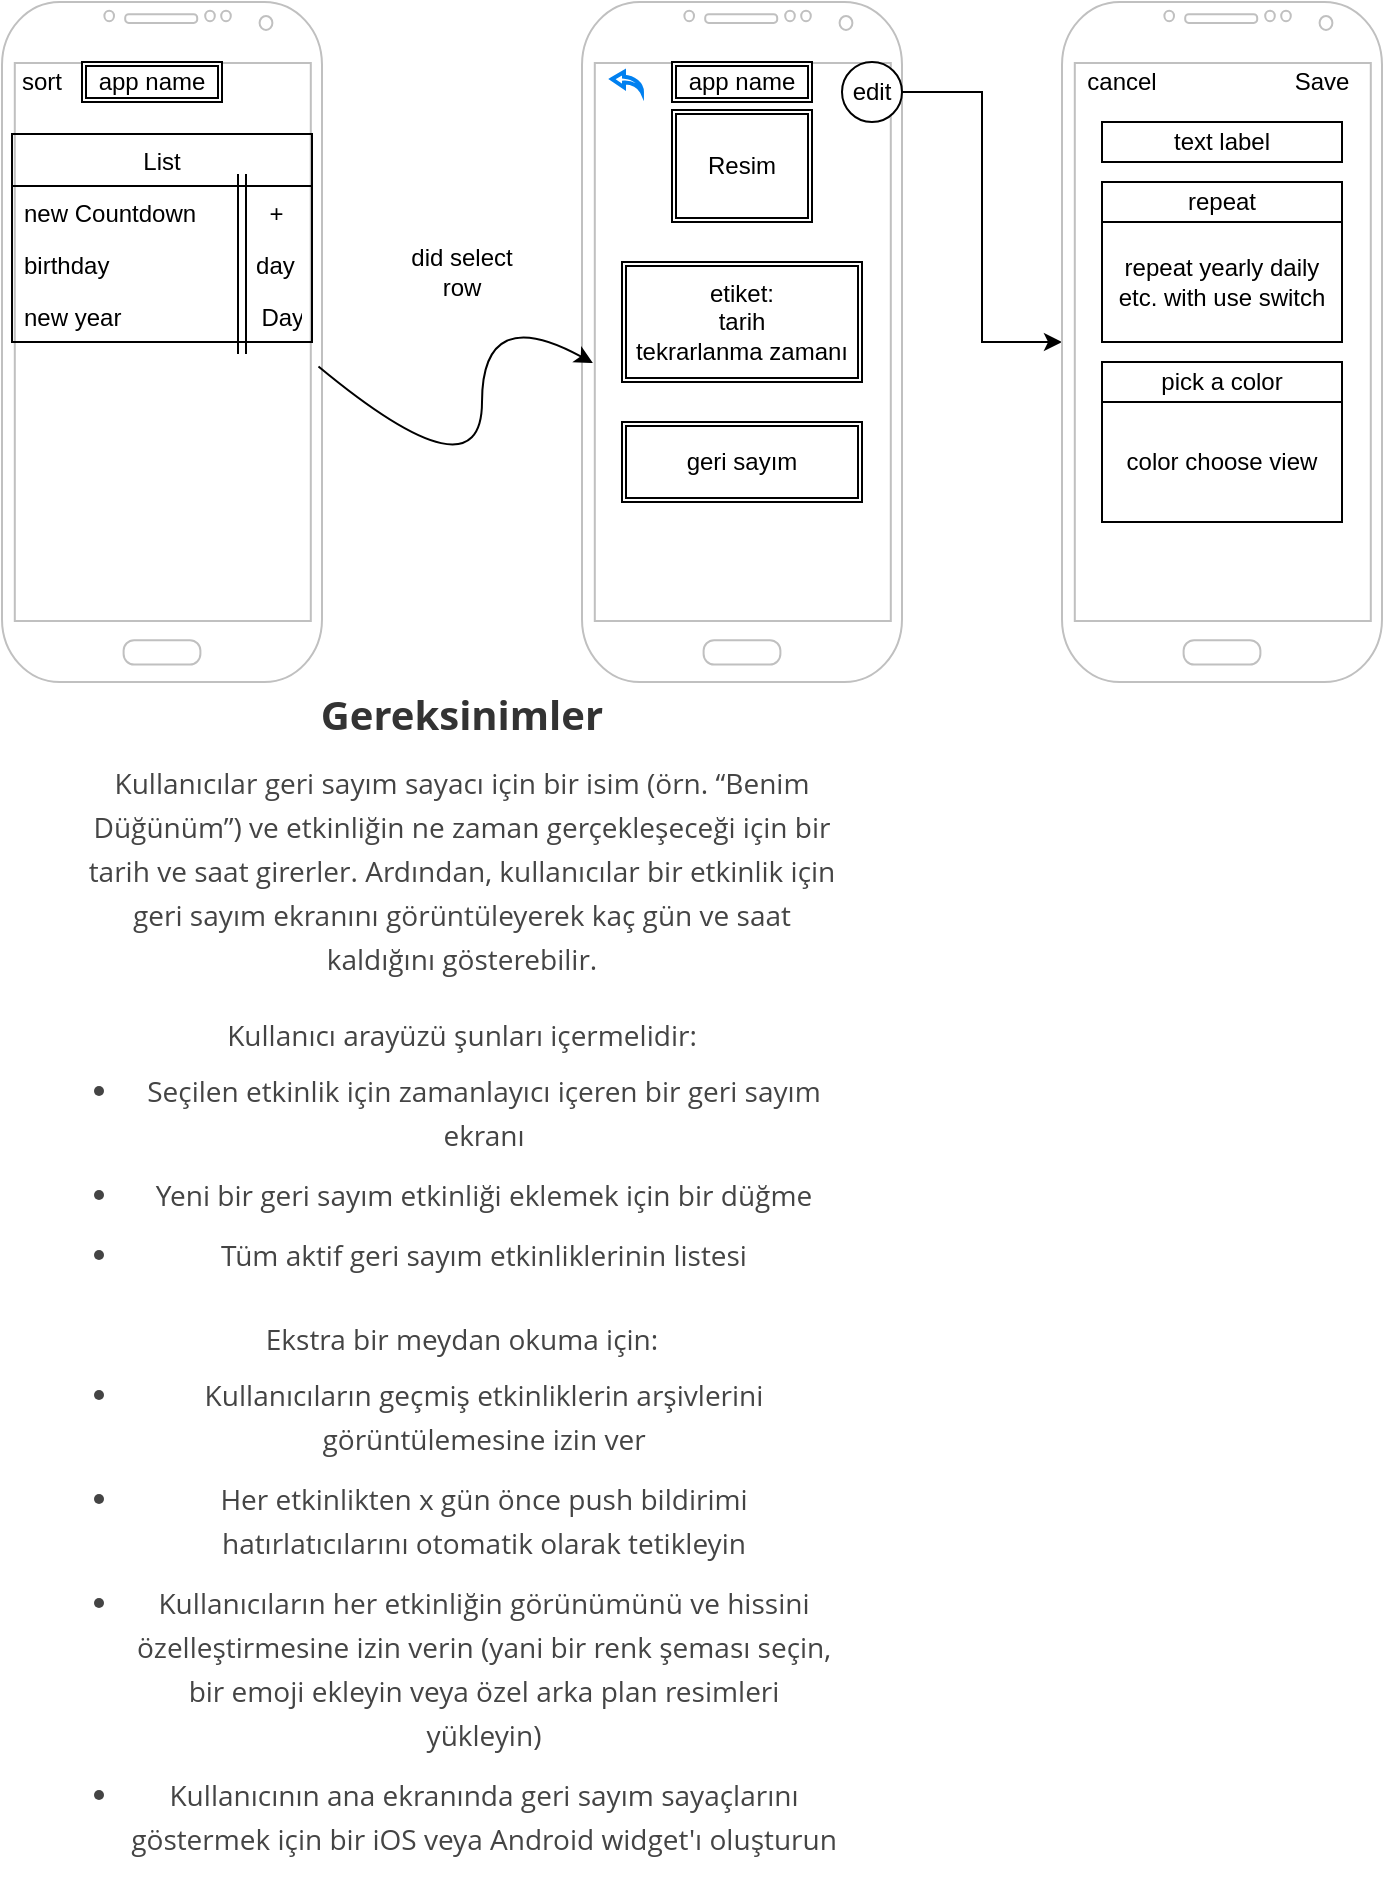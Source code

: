 <mxfile version="16.5.1" type="device"><diagram id="gbLhRAYiuZqZdFsz0ci5" name="Sayfa -1"><mxGraphModel dx="860" dy="659" grid="1" gridSize="10" guides="1" tooltips="1" connect="1" arrows="1" fold="1" page="1" pageScale="1" pageWidth="827" pageHeight="1169" math="0" shadow="0"><root><mxCell id="0"/><mxCell id="1" parent="0"/><mxCell id="w6BdCZehbtVmKqhdzVfV-4" value="" style="verticalLabelPosition=bottom;verticalAlign=top;html=1;shadow=0;dashed=0;strokeWidth=1;shape=mxgraph.android.phone2;strokeColor=#c0c0c0;" vertex="1" parent="1"><mxGeometry x="60" y="180" width="160" height="340" as="geometry"/></mxCell><mxCell id="w6BdCZehbtVmKqhdzVfV-5" value="" style="verticalLabelPosition=bottom;verticalAlign=top;html=1;shadow=0;dashed=0;strokeWidth=1;shape=mxgraph.android.phone2;strokeColor=#c0c0c0;" vertex="1" parent="1"><mxGeometry x="350" y="180" width="160" height="340" as="geometry"/></mxCell><mxCell id="w6BdCZehbtVmKqhdzVfV-6" value="" style="curved=1;endArrow=classic;html=1;rounded=0;exitX=0.989;exitY=0.536;exitDx=0;exitDy=0;exitPerimeter=0;entryX=0.034;entryY=0.531;entryDx=0;entryDy=0;entryPerimeter=0;" edge="1" parent="1" source="w6BdCZehbtVmKqhdzVfV-4" target="w6BdCZehbtVmKqhdzVfV-5"><mxGeometry width="50" height="50" relative="1" as="geometry"><mxPoint x="340" y="420" as="sourcePoint"/><mxPoint x="390" y="370" as="targetPoint"/><Array as="points"><mxPoint x="300" y="430"/><mxPoint x="300" y="330"/></Array></mxGeometry></mxCell><mxCell id="w6BdCZehbtVmKqhdzVfV-7" value="List" style="swimlane;fontStyle=0;childLayout=stackLayout;horizontal=1;startSize=26;fillColor=none;horizontalStack=0;resizeParent=1;resizeParentMax=0;resizeLast=0;collapsible=1;marginBottom=0;" vertex="1" parent="1"><mxGeometry x="65" y="246" width="150" height="104" as="geometry"/></mxCell><mxCell id="w6BdCZehbtVmKqhdzVfV-8" value="new Countdown           +" style="text;strokeColor=none;fillColor=none;align=left;verticalAlign=top;spacingLeft=4;spacingRight=4;overflow=hidden;rotatable=0;points=[[0,0.5],[1,0.5]];portConstraint=eastwest;" vertex="1" parent="w6BdCZehbtVmKqhdzVfV-7"><mxGeometry y="26" width="150" height="26" as="geometry"/></mxCell><mxCell id="w6BdCZehbtVmKqhdzVfV-35" value="" style="shape=link;html=1;rounded=0;" edge="1" parent="w6BdCZehbtVmKqhdzVfV-7"><mxGeometry width="100" relative="1" as="geometry"><mxPoint x="115" y="20" as="sourcePoint"/><mxPoint x="115" y="110" as="targetPoint"/><Array as="points"><mxPoint x="115" y="70"/></Array></mxGeometry></mxCell><mxCell id="w6BdCZehbtVmKqhdzVfV-9" value="birthday                      day" style="text;strokeColor=none;fillColor=none;align=left;verticalAlign=top;spacingLeft=4;spacingRight=4;overflow=hidden;rotatable=0;points=[[0,0.5],[1,0.5]];portConstraint=eastwest;" vertex="1" parent="w6BdCZehbtVmKqhdzVfV-7"><mxGeometry y="52" width="150" height="26" as="geometry"/></mxCell><mxCell id="w6BdCZehbtVmKqhdzVfV-10" value="new year                     Day" style="text;strokeColor=none;fillColor=none;align=left;verticalAlign=top;spacingLeft=4;spacingRight=4;overflow=hidden;rotatable=0;points=[[0,0.5],[1,0.5]];portConstraint=eastwest;" vertex="1" parent="w6BdCZehbtVmKqhdzVfV-7"><mxGeometry y="78" width="150" height="26" as="geometry"/></mxCell><mxCell id="w6BdCZehbtVmKqhdzVfV-14" value="Resim&lt;br&gt;" style="shape=ext;double=1;rounded=0;whiteSpace=wrap;html=1;" vertex="1" parent="1"><mxGeometry x="395" y="234" width="70" height="56" as="geometry"/></mxCell><mxCell id="w6BdCZehbtVmKqhdzVfV-15" value="etiket:&lt;br&gt;tarih&lt;br&gt;tekrarlanma zamanı&lt;br&gt;" style="shape=ext;double=1;rounded=0;whiteSpace=wrap;html=1;" vertex="1" parent="1"><mxGeometry x="370" y="310" width="120" height="60" as="geometry"/></mxCell><mxCell id="w6BdCZehbtVmKqhdzVfV-16" value="geri sayım&lt;br&gt;" style="shape=ext;double=1;rounded=0;whiteSpace=wrap;html=1;" vertex="1" parent="1"><mxGeometry x="370" y="390" width="120" height="40" as="geometry"/></mxCell><mxCell id="w6BdCZehbtVmKqhdzVfV-17" value="did select row&lt;br&gt;" style="text;html=1;strokeColor=none;fillColor=none;align=center;verticalAlign=middle;whiteSpace=wrap;rounded=0;" vertex="1" parent="1"><mxGeometry x="260" y="300" width="60" height="30" as="geometry"/></mxCell><mxCell id="w6BdCZehbtVmKqhdzVfV-23" style="edgeStyle=orthogonalEdgeStyle;rounded=0;orthogonalLoop=1;jettySize=auto;html=1;" edge="1" parent="1" source="w6BdCZehbtVmKqhdzVfV-18" target="w6BdCZehbtVmKqhdzVfV-22"><mxGeometry relative="1" as="geometry"/></mxCell><mxCell id="w6BdCZehbtVmKqhdzVfV-18" value="edit&lt;br&gt;" style="ellipse;whiteSpace=wrap;html=1;aspect=fixed;" vertex="1" parent="1"><mxGeometry x="480" y="210" width="30" height="30" as="geometry"/></mxCell><mxCell id="w6BdCZehbtVmKqhdzVfV-20" value="app name" style="shape=ext;double=1;rounded=0;whiteSpace=wrap;html=1;" vertex="1" parent="1"><mxGeometry x="395" y="210" width="70" height="20" as="geometry"/></mxCell><mxCell id="w6BdCZehbtVmKqhdzVfV-21" value="" style="html=1;verticalLabelPosition=bottom;align=center;labelBackgroundColor=#ffffff;verticalAlign=top;strokeWidth=2;strokeColor=#0080F0;shadow=0;dashed=0;shape=mxgraph.ios7.icons.back;" vertex="1" parent="1"><mxGeometry x="365" y="215" width="15" height="10" as="geometry"/></mxCell><mxCell id="w6BdCZehbtVmKqhdzVfV-22" value="" style="verticalLabelPosition=bottom;verticalAlign=top;html=1;shadow=0;dashed=0;strokeWidth=1;shape=mxgraph.android.phone2;strokeColor=#c0c0c0;" vertex="1" parent="1"><mxGeometry x="590" y="180" width="160" height="340" as="geometry"/></mxCell><mxCell id="w6BdCZehbtVmKqhdzVfV-24" value="text label&lt;br&gt;" style="rounded=0;whiteSpace=wrap;html=1;" vertex="1" parent="1"><mxGeometry x="610" y="240" width="120" height="20" as="geometry"/></mxCell><mxCell id="w6BdCZehbtVmKqhdzVfV-26" value="repeat" style="rounded=0;whiteSpace=wrap;html=1;" vertex="1" parent="1"><mxGeometry x="610" y="270" width="120" height="20" as="geometry"/></mxCell><mxCell id="w6BdCZehbtVmKqhdzVfV-27" value="repeat yearly daily etc. with use switch" style="rounded=0;whiteSpace=wrap;html=1;" vertex="1" parent="1"><mxGeometry x="610" y="290" width="120" height="60" as="geometry"/></mxCell><mxCell id="w6BdCZehbtVmKqhdzVfV-28" value="pick a color" style="rounded=0;whiteSpace=wrap;html=1;" vertex="1" parent="1"><mxGeometry x="610" y="360" width="120" height="20" as="geometry"/></mxCell><mxCell id="w6BdCZehbtVmKqhdzVfV-29" value="color choose view&lt;br&gt;" style="rounded=0;whiteSpace=wrap;html=1;" vertex="1" parent="1"><mxGeometry x="610" y="380" width="120" height="60" as="geometry"/></mxCell><mxCell id="w6BdCZehbtVmKqhdzVfV-31" value="Save" style="text;html=1;strokeColor=none;fillColor=none;align=center;verticalAlign=middle;whiteSpace=wrap;rounded=0;" vertex="1" parent="1"><mxGeometry x="700" y="210" width="40" height="20" as="geometry"/></mxCell><mxCell id="w6BdCZehbtVmKqhdzVfV-32" value="cancel&lt;br&gt;" style="text;html=1;strokeColor=none;fillColor=none;align=center;verticalAlign=middle;whiteSpace=wrap;rounded=0;" vertex="1" parent="1"><mxGeometry x="600" y="210" width="40" height="20" as="geometry"/></mxCell><mxCell id="w6BdCZehbtVmKqhdzVfV-36" value="&lt;meta charset=&quot;utf-8&quot;&gt;&lt;h2 style=&quot;box-sizing: inherit; font-weight: bold; color: rgb(51, 51, 51); line-height: 1.5; font-size: 20px; margin: 0px 0px 8px; font-family: &amp;quot;open sans&amp;quot;, sans-serif; font-style: normal; letter-spacing: normal; text-indent: 0px; text-transform: none; word-spacing: 0px;&quot;&gt;&lt;font style=&quot;box-sizing: inherit ; vertical-align: inherit&quot;&gt;&lt;font style=&quot;box-sizing: inherit ; vertical-align: inherit&quot;&gt;Gereksinimler&lt;/font&gt;&lt;/font&gt;&lt;/h2&gt;&lt;div class=&quot;ui__zqdpmc-0 khkeFQ cui-md-viewer&quot; style=&quot;box-sizing: inherit; font-size: 14px; margin: 0px; word-break: break-word; color: rgb(51, 51, 51); font-family: &amp;quot;open sans&amp;quot;, sans-serif; font-style: normal; font-weight: 400; letter-spacing: normal; text-indent: 0px; text-transform: none; word-spacing: 0px;&quot;&gt;&lt;p style=&quot;box-sizing: inherit ; color: rgb(68 , 68 , 68) ; font-size: 14px ; line-height: 22px ; margin: 0px 0px 16px&quot;&gt;&lt;font style=&quot;box-sizing: inherit ; vertical-align: inherit&quot;&gt;&lt;font style=&quot;box-sizing: inherit ; vertical-align: inherit&quot;&gt;Kullanıcılar geri sayım sayacı için bir isim (örn. “Benim Düğünüm”) ve etkinliğin ne zaman gerçekleşeceği için bir tarih ve saat girerler.&lt;span&gt;&amp;nbsp;&lt;/span&gt;&lt;/font&gt;&lt;font style=&quot;box-sizing: inherit ; vertical-align: inherit&quot;&gt;Ardından, kullanıcılar bir etkinlik için geri sayım ekranını görüntüleyerek kaç gün ve saat kaldığını gösterebilir.&lt;/font&gt;&lt;/font&gt;&lt;/p&gt;&lt;p style=&quot;box-sizing: inherit ; color: rgb(68 , 68 , 68) ; font-size: 14px ; line-height: 22px ; margin: 0px 0px 16px&quot;&gt;&lt;font style=&quot;box-sizing: inherit ; vertical-align: inherit&quot;&gt;&lt;font style=&quot;box-sizing: inherit ; vertical-align: inherit&quot;&gt;Kullanıcı arayüzü şunları içermelidir:&lt;/font&gt;&lt;/font&gt;&lt;/p&gt;&lt;ul style=&quot;box-sizing: inherit ; list-style-type: disc ; color: rgb(68 , 68 , 68) ; padding: 0px 0px 0px 22px ; margin: -10px 0px 20px&quot;&gt;&lt;li style=&quot;box-sizing: inherit ; line-height: 22px ; margin-bottom: 8px&quot;&gt;&lt;font style=&quot;box-sizing: inherit ; vertical-align: inherit&quot;&gt;&lt;font style=&quot;box-sizing: inherit ; vertical-align: inherit&quot;&gt;Seçilen etkinlik için zamanlayıcı içeren bir geri sayım ekranı&lt;/font&gt;&lt;/font&gt;&lt;/li&gt;&lt;li style=&quot;box-sizing: inherit ; line-height: 22px ; margin-bottom: 8px&quot;&gt;&lt;font style=&quot;box-sizing: inherit ; vertical-align: inherit&quot;&gt;&lt;font style=&quot;box-sizing: inherit ; vertical-align: inherit&quot;&gt;Yeni bir geri sayım etkinliği eklemek için bir düğme&lt;/font&gt;&lt;/font&gt;&lt;/li&gt;&lt;li style=&quot;box-sizing: inherit ; line-height: 22px ; margin-bottom: 8px&quot;&gt;&lt;font style=&quot;box-sizing: inherit ; vertical-align: inherit&quot;&gt;&lt;font style=&quot;box-sizing: inherit ; vertical-align: inherit&quot;&gt;Tüm aktif geri sayım etkinliklerinin listesi&lt;/font&gt;&lt;/font&gt;&lt;/li&gt;&lt;/ul&gt;&lt;p style=&quot;box-sizing: inherit ; color: rgb(68 , 68 , 68) ; font-size: 14px ; line-height: 22px ; margin: 0px 0px 16px&quot;&gt;&lt;font style=&quot;box-sizing: inherit ; vertical-align: inherit&quot;&gt;&lt;font style=&quot;box-sizing: inherit ; vertical-align: inherit&quot;&gt;Ekstra bir meydan okuma için:&lt;/font&gt;&lt;/font&gt;&lt;/p&gt;&lt;ul style=&quot;box-sizing: inherit ; list-style-type: disc ; color: rgb(68 , 68 , 68) ; padding: 0px 0px 0px 22px ; margin: -10px 0px 20px&quot;&gt;&lt;li style=&quot;box-sizing: inherit ; line-height: 22px ; margin-bottom: 8px&quot;&gt;&lt;font style=&quot;box-sizing: inherit ; vertical-align: inherit&quot;&gt;&lt;font style=&quot;box-sizing: inherit ; vertical-align: inherit&quot;&gt;Kullanıcıların geçmiş etkinliklerin arşivlerini görüntülemesine izin ver&lt;/font&gt;&lt;/font&gt;&lt;/li&gt;&lt;li style=&quot;box-sizing: inherit ; line-height: 22px ; margin-bottom: 8px&quot;&gt;&lt;font style=&quot;box-sizing: inherit ; vertical-align: inherit&quot;&gt;&lt;font style=&quot;box-sizing: inherit ; vertical-align: inherit&quot;&gt;Her etkinlikten x gün önce push bildirimi hatırlatıcılarını otomatik olarak tetikleyin&lt;/font&gt;&lt;/font&gt;&lt;/li&gt;&lt;li style=&quot;box-sizing: inherit ; line-height: 22px ; margin-bottom: 8px&quot;&gt;&lt;font style=&quot;box-sizing: inherit ; vertical-align: inherit&quot;&gt;&lt;font style=&quot;box-sizing: inherit ; vertical-align: inherit&quot;&gt;Kullanıcıların her etkinliğin görünümünü ve hissini özelleştirmesine izin verin (yani bir renk şeması seçin, bir emoji ekleyin veya özel arka plan resimleri yükleyin)&lt;/font&gt;&lt;/font&gt;&lt;/li&gt;&lt;li style=&quot;box-sizing: inherit ; line-height: 22px ; margin-bottom: 8px&quot;&gt;&lt;font style=&quot;box-sizing: inherit ; vertical-align: inherit&quot;&gt;&lt;font style=&quot;box-sizing: inherit ; vertical-align: inherit&quot;&gt;Kullanıcının ana ekranında geri sayım sayaçlarını göstermek için bir iOS veya Android widget'ı oluşturun&lt;/font&gt;&lt;/font&gt;&lt;/li&gt;&lt;/ul&gt;&lt;/div&gt;" style="text;html=1;strokeColor=none;fillColor=none;align=center;verticalAlign=middle;whiteSpace=wrap;rounded=0;" vertex="1" parent="1"><mxGeometry x="100" y="700" width="380" height="250" as="geometry"/></mxCell><mxCell id="w6BdCZehbtVmKqhdzVfV-38" value="sort" style="text;html=1;strokeColor=none;fillColor=none;align=center;verticalAlign=middle;whiteSpace=wrap;rounded=0;" vertex="1" parent="1"><mxGeometry x="60" y="210" width="40" height="20" as="geometry"/></mxCell><mxCell id="w6BdCZehbtVmKqhdzVfV-39" value="app name" style="shape=ext;double=1;rounded=0;whiteSpace=wrap;html=1;" vertex="1" parent="1"><mxGeometry x="100" y="210" width="70" height="20" as="geometry"/></mxCell></root></mxGraphModel></diagram></mxfile>